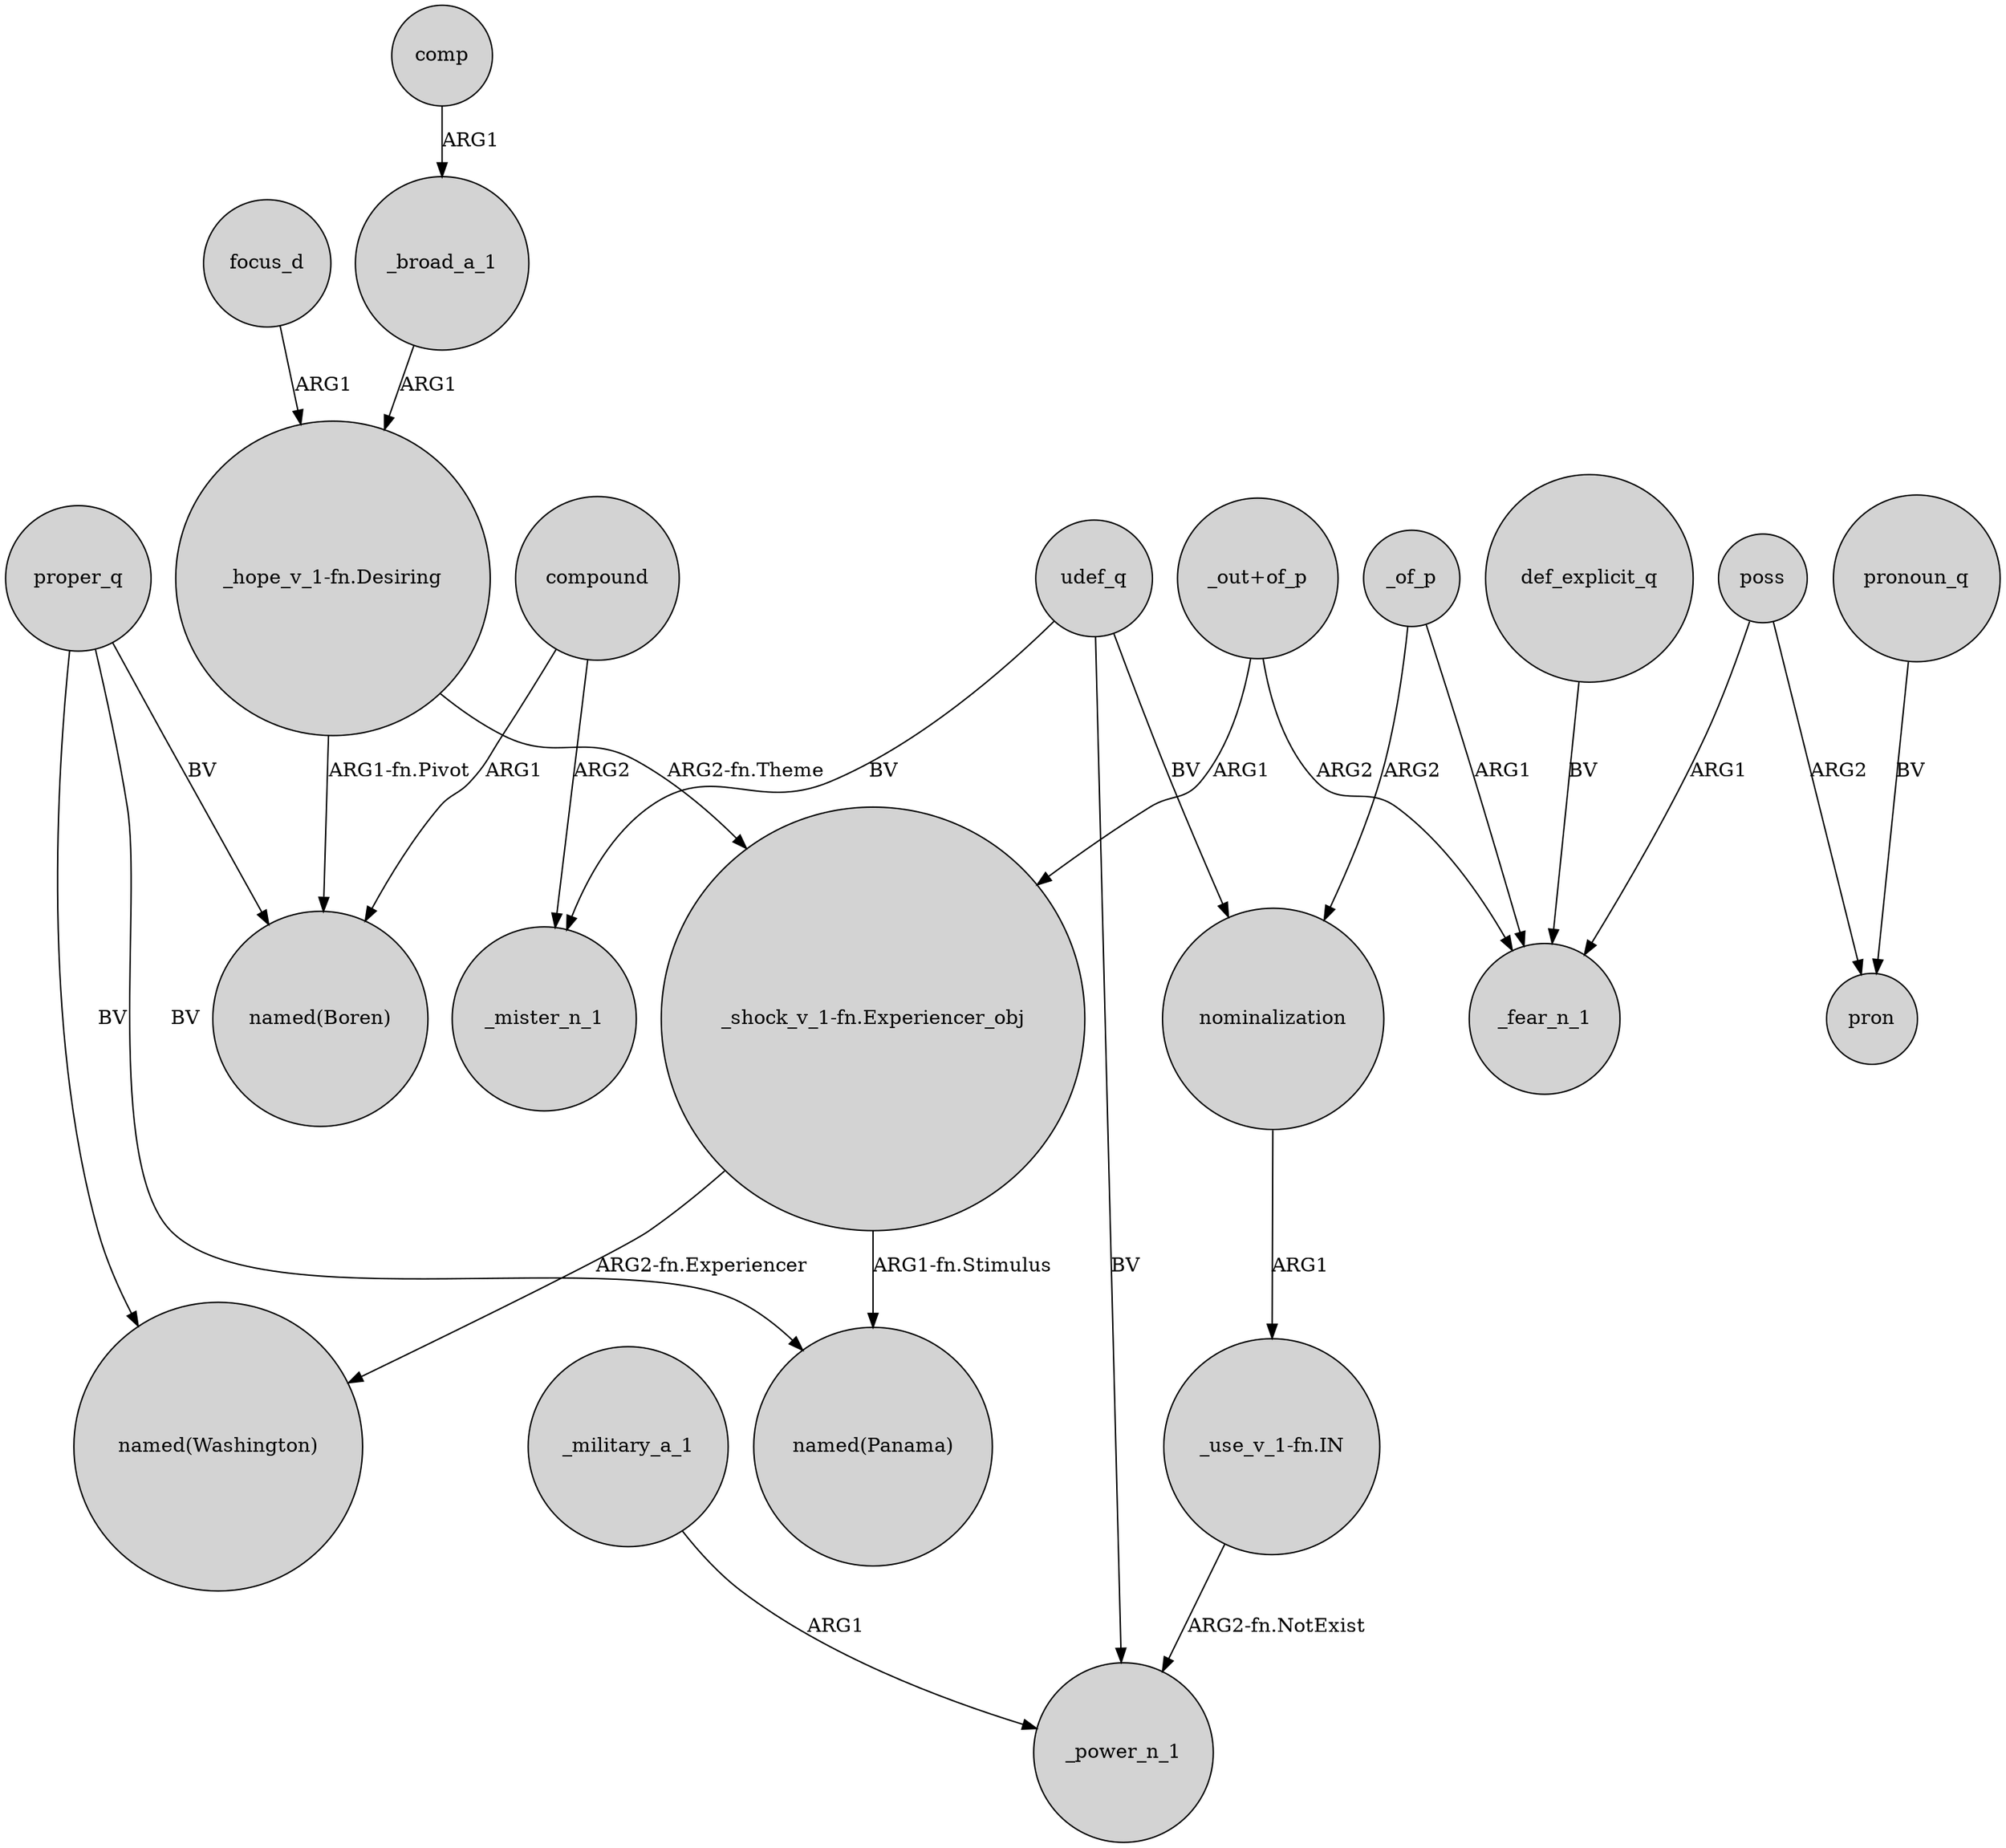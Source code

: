 digraph {
	node [shape=circle style=filled]
	"_hope_v_1-fn.Desiring" -> "_shock_v_1-fn.Experiencer_obj" [label="ARG2-fn.Theme"]
	poss -> pron [label=ARG2]
	_of_p -> _fear_n_1 [label=ARG1]
	_military_a_1 -> _power_n_1 [label=ARG1]
	compound -> _mister_n_1 [label=ARG2]
	udef_q -> _mister_n_1 [label=BV]
	def_explicit_q -> _fear_n_1 [label=BV]
	focus_d -> "_hope_v_1-fn.Desiring" [label=ARG1]
	"_out+of_p" -> "_shock_v_1-fn.Experiencer_obj" [label=ARG1]
	proper_q -> "named(Washington)" [label=BV]
	poss -> _fear_n_1 [label=ARG1]
	compound -> "named(Boren)" [label=ARG1]
	proper_q -> "named(Panama)" [label=BV]
	"_shock_v_1-fn.Experiencer_obj" -> "named(Washington)" [label="ARG2-fn.Experiencer"]
	pronoun_q -> pron [label=BV]
	"_hope_v_1-fn.Desiring" -> "named(Boren)" [label="ARG1-fn.Pivot"]
	_of_p -> nominalization [label=ARG2]
	_broad_a_1 -> "_hope_v_1-fn.Desiring" [label=ARG1]
	proper_q -> "named(Boren)" [label=BV]
	udef_q -> nominalization [label=BV]
	comp -> _broad_a_1 [label=ARG1]
	udef_q -> _power_n_1 [label=BV]
	"_use_v_1-fn.IN" -> _power_n_1 [label="ARG2-fn.NotExist"]
	nominalization -> "_use_v_1-fn.IN" [label=ARG1]
	"_shock_v_1-fn.Experiencer_obj" -> "named(Panama)" [label="ARG1-fn.Stimulus"]
	"_out+of_p" -> _fear_n_1 [label=ARG2]
}
